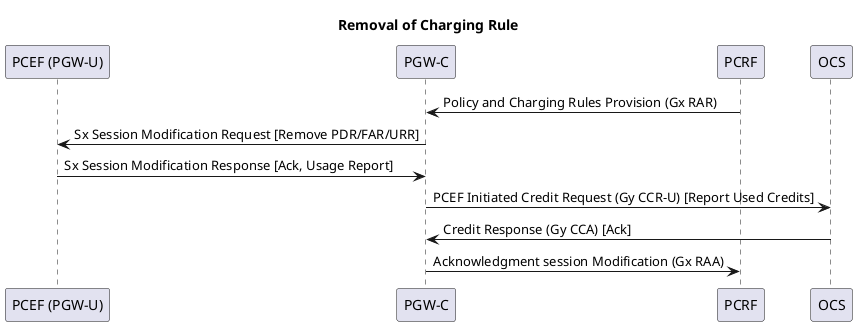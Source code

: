 @startuml

title Removal of Charging Rule

participant pgwU as "PCEF (PGW-U)"
participant pgwC as "PGW-C"
participant PCRF
participant OCS

PCRF -> pgwC : Policy and Charging Rules Provision (Gx RAR)
pgwC -> pgwU : Sx Session Modification Request [Remove PDR/FAR/URR]
pgwU -> pgwC : Sx Session Modification Response [Ack, Usage Report]
pgwC -> OCS  : PCEF Initiated Credit Request (Gy CCR-U) [Report Used Credits]
OCS -> pgwC  : Credit Response (Gy CCA) [Ack]
pgwC -> PCRF : Acknowledgment session Modification (Gx RAA)

@enduml
